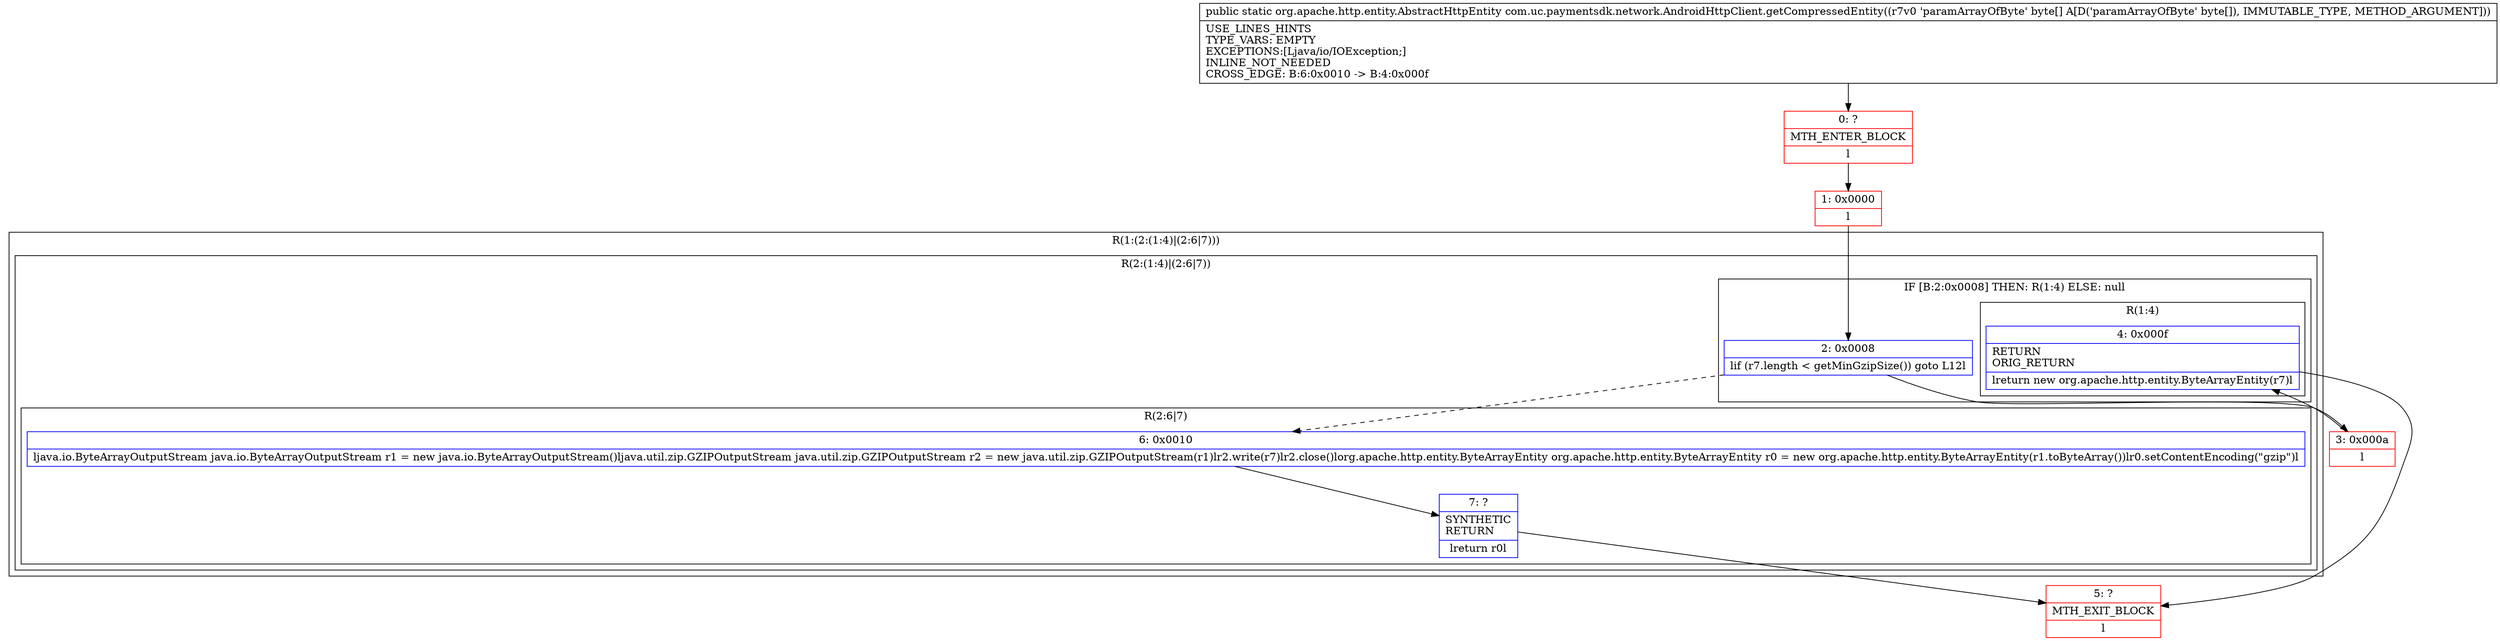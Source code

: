 digraph "CFG forcom.uc.paymentsdk.network.AndroidHttpClient.getCompressedEntity([B)Lorg\/apache\/http\/entity\/AbstractHttpEntity;" {
subgraph cluster_Region_1559090943 {
label = "R(1:(2:(1:4)|(2:6|7)))";
node [shape=record,color=blue];
subgraph cluster_Region_125347079 {
label = "R(2:(1:4)|(2:6|7))";
node [shape=record,color=blue];
subgraph cluster_IfRegion_1619951262 {
label = "IF [B:2:0x0008] THEN: R(1:4) ELSE: null";
node [shape=record,color=blue];
Node_2 [shape=record,label="{2\:\ 0x0008|lif (r7.length \< getMinGzipSize()) goto L12l}"];
subgraph cluster_Region_507984337 {
label = "R(1:4)";
node [shape=record,color=blue];
Node_4 [shape=record,label="{4\:\ 0x000f|RETURN\lORIG_RETURN\l|lreturn new org.apache.http.entity.ByteArrayEntity(r7)l}"];
}
}
subgraph cluster_Region_1830815705 {
label = "R(2:6|7)";
node [shape=record,color=blue];
Node_6 [shape=record,label="{6\:\ 0x0010|ljava.io.ByteArrayOutputStream java.io.ByteArrayOutputStream r1 = new java.io.ByteArrayOutputStream()ljava.util.zip.GZIPOutputStream java.util.zip.GZIPOutputStream r2 = new java.util.zip.GZIPOutputStream(r1)lr2.write(r7)lr2.close()lorg.apache.http.entity.ByteArrayEntity org.apache.http.entity.ByteArrayEntity r0 = new org.apache.http.entity.ByteArrayEntity(r1.toByteArray())lr0.setContentEncoding(\"gzip\")l}"];
Node_7 [shape=record,label="{7\:\ ?|SYNTHETIC\lRETURN\l|lreturn r0l}"];
}
}
}
Node_0 [shape=record,color=red,label="{0\:\ ?|MTH_ENTER_BLOCK\l|l}"];
Node_1 [shape=record,color=red,label="{1\:\ 0x0000|l}"];
Node_3 [shape=record,color=red,label="{3\:\ 0x000a|l}"];
Node_5 [shape=record,color=red,label="{5\:\ ?|MTH_EXIT_BLOCK\l|l}"];
MethodNode[shape=record,label="{public static org.apache.http.entity.AbstractHttpEntity com.uc.paymentsdk.network.AndroidHttpClient.getCompressedEntity((r7v0 'paramArrayOfByte' byte[] A[D('paramArrayOfByte' byte[]), IMMUTABLE_TYPE, METHOD_ARGUMENT]))  | USE_LINES_HINTS\lTYPE_VARS: EMPTY\lEXCEPTIONS:[Ljava\/io\/IOException;]\lINLINE_NOT_NEEDED\lCROSS_EDGE: B:6:0x0010 \-\> B:4:0x000f\l}"];
MethodNode -> Node_0;
Node_2 -> Node_3;
Node_2 -> Node_6[style=dashed];
Node_4 -> Node_5;
Node_6 -> Node_7;
Node_7 -> Node_5;
Node_0 -> Node_1;
Node_1 -> Node_2;
Node_3 -> Node_4;
}

